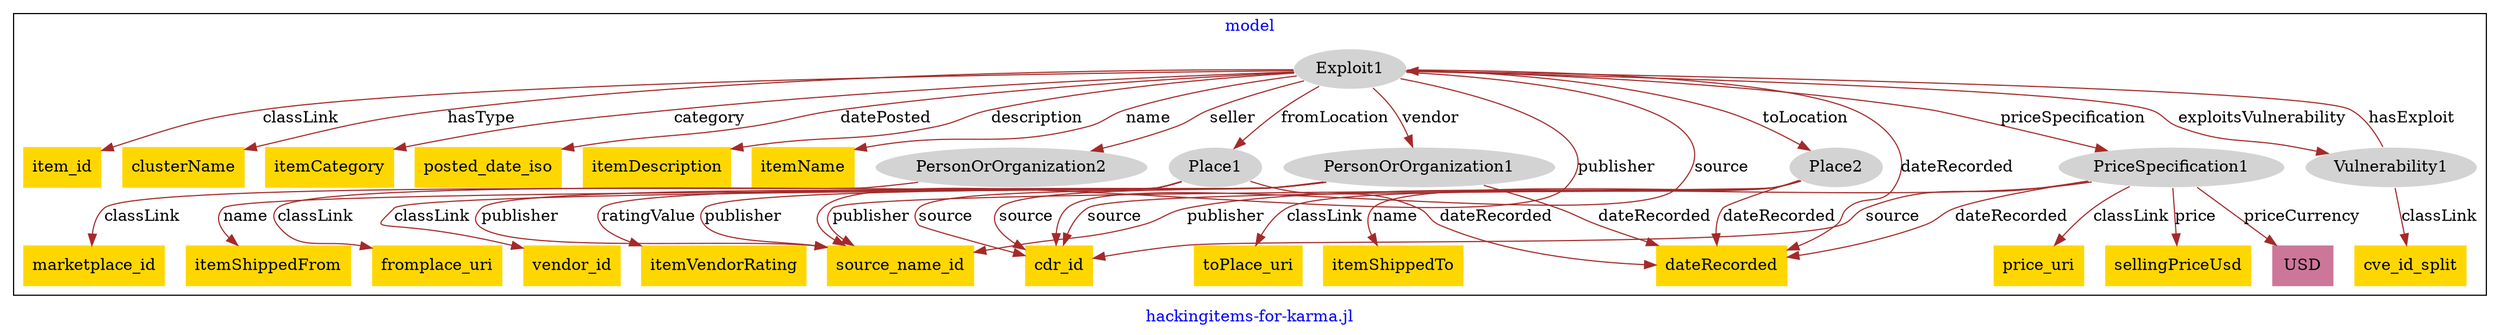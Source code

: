 digraph n0 {
fontcolor="blue"
remincross="true"
label="hackingitems-for-karma.jl"
subgraph cluster {
label="model"
n2[style="filled",color="white",fillcolor="lightgray",label="Exploit1"];
n3[shape="plaintext",style="filled",fillcolor="gold",label="item_id"];
n4[shape="plaintext",style="filled",fillcolor="gold",label="clusterName"];
n5[shape="plaintext",style="filled",fillcolor="gold",label="itemCategory"];
n6[shape="plaintext",style="filled",fillcolor="gold",label="posted_date_iso"];
n7[shape="plaintext",style="filled",fillcolor="gold",label="itemDescription"];
n8[shape="plaintext",style="filled",fillcolor="gold",label="itemName"];
n9[shape="plaintext",style="filled",fillcolor="gold",label="source_name_id"];
n10[style="filled",color="white",fillcolor="lightgray",label="PersonOrOrganization1"];
n11[shape="plaintext",style="filled",fillcolor="gold",label="vendor_id"];
n12[shape="plaintext",style="filled",fillcolor="gold",label="itemVendorRating"];
n13[style="filled",color="white",fillcolor="lightgray",label="PersonOrOrganization2"];
n14[shape="plaintext",style="filled",fillcolor="gold",label="marketplace_id"];
n15[style="filled",color="white",fillcolor="lightgray",label="Vulnerability1"];
n16[shape="plaintext",style="filled",fillcolor="gold",label="cve_id_split"];
n17[style="filled",color="white",fillcolor="lightgray",label="Place1"];
n18[shape="plaintext",style="filled",fillcolor="gold",label="fromplace_uri"];
n19[shape="plaintext",style="filled",fillcolor="gold",label="itemShippedFrom"];
n20[style="filled",color="white",fillcolor="lightgray",label="Place2"];
n21[shape="plaintext",style="filled",fillcolor="gold",label="toPlace_uri"];
n22[shape="plaintext",style="filled",fillcolor="gold",label="itemShippedTo"];
n23[style="filled",color="white",fillcolor="lightgray",label="PriceSpecification1"];
n24[shape="plaintext",style="filled",fillcolor="gold",label="price_uri"];
n25[shape="plaintext",style="filled",fillcolor="gold",label="dateRecorded"];
n26[shape="plaintext",style="filled",fillcolor="gold",label="sellingPriceUsd"];
n27[shape="plaintext",style="filled",fillcolor="#CC7799",label="USD"];
n28[shape="plaintext",style="filled",fillcolor="gold",label="cdr_id"];
}
n2 -> n3[color="brown",fontcolor="black",label="classLink"]
n2 -> n4[color="brown",fontcolor="black",label="hasType"]
n2 -> n5[color="brown",fontcolor="black",label="category"]
n2 -> n6[color="brown",fontcolor="black",label="datePosted"]
n2 -> n7[color="brown",fontcolor="black",label="description"]
n2 -> n8[color="brown",fontcolor="black",label="name"]
n2 -> n9[color="brown",fontcolor="black",label="publisher"]
n10 -> n11[color="brown",fontcolor="black",label="classLink"]
n10 -> n9[color="brown",fontcolor="black",label="publisher"]
n10 -> n12[color="brown",fontcolor="black",label="ratingValue"]
n13 -> n14[color="brown",fontcolor="black",label="classLink"]
n15 -> n16[color="brown",fontcolor="black",label="classLink"]
n17 -> n18[color="brown",fontcolor="black",label="classLink"]
n17 -> n19[color="brown",fontcolor="black",label="name"]
n17 -> n9[color="brown",fontcolor="black",label="publisher"]
n20 -> n21[color="brown",fontcolor="black",label="classLink"]
n20 -> n22[color="brown",fontcolor="black",label="name"]
n20 -> n9[color="brown",fontcolor="black",label="publisher"]
n23 -> n24[color="brown",fontcolor="black",label="classLink"]
n23 -> n25[color="brown",fontcolor="black",label="dateRecorded"]
n23 -> n26[color="brown",fontcolor="black",label="price"]
n23 -> n27[color="brown",fontcolor="black",label="priceCurrency"]
n23 -> n9[color="brown",fontcolor="black",label="publisher"]
n23 -> n28[color="brown",fontcolor="black",label="source"]
n2 -> n28[color="brown",fontcolor="black",label="source"]
n20 -> n28[color="brown",fontcolor="black",label="source"]
n2 -> n20[color="brown",fontcolor="black",label="toLocation"]
n2 -> n23[color="brown",fontcolor="black",label="priceSpecification"]
n17 -> n25[color="brown",fontcolor="black",label="dateRecorded"]
n17 -> n28[color="brown",fontcolor="black",label="source"]
n2 -> n10[color="brown",fontcolor="black",label="vendor"]
n20 -> n25[color="brown",fontcolor="black",label="dateRecorded"]
n10 -> n25[color="brown",fontcolor="black",label="dateRecorded"]
n2 -> n17[color="brown",fontcolor="black",label="fromLocation"]
n2 -> n25[color="brown",fontcolor="black",label="dateRecorded"]
n15 -> n2[color="brown",fontcolor="black",label="hasExploit"]
n10 -> n28[color="brown",fontcolor="black",label="source"]
n2 -> n15[color="brown",fontcolor="black",label="exploitsVulnerability"]
n2 -> n13[color="brown",fontcolor="black",label="seller"]
}
